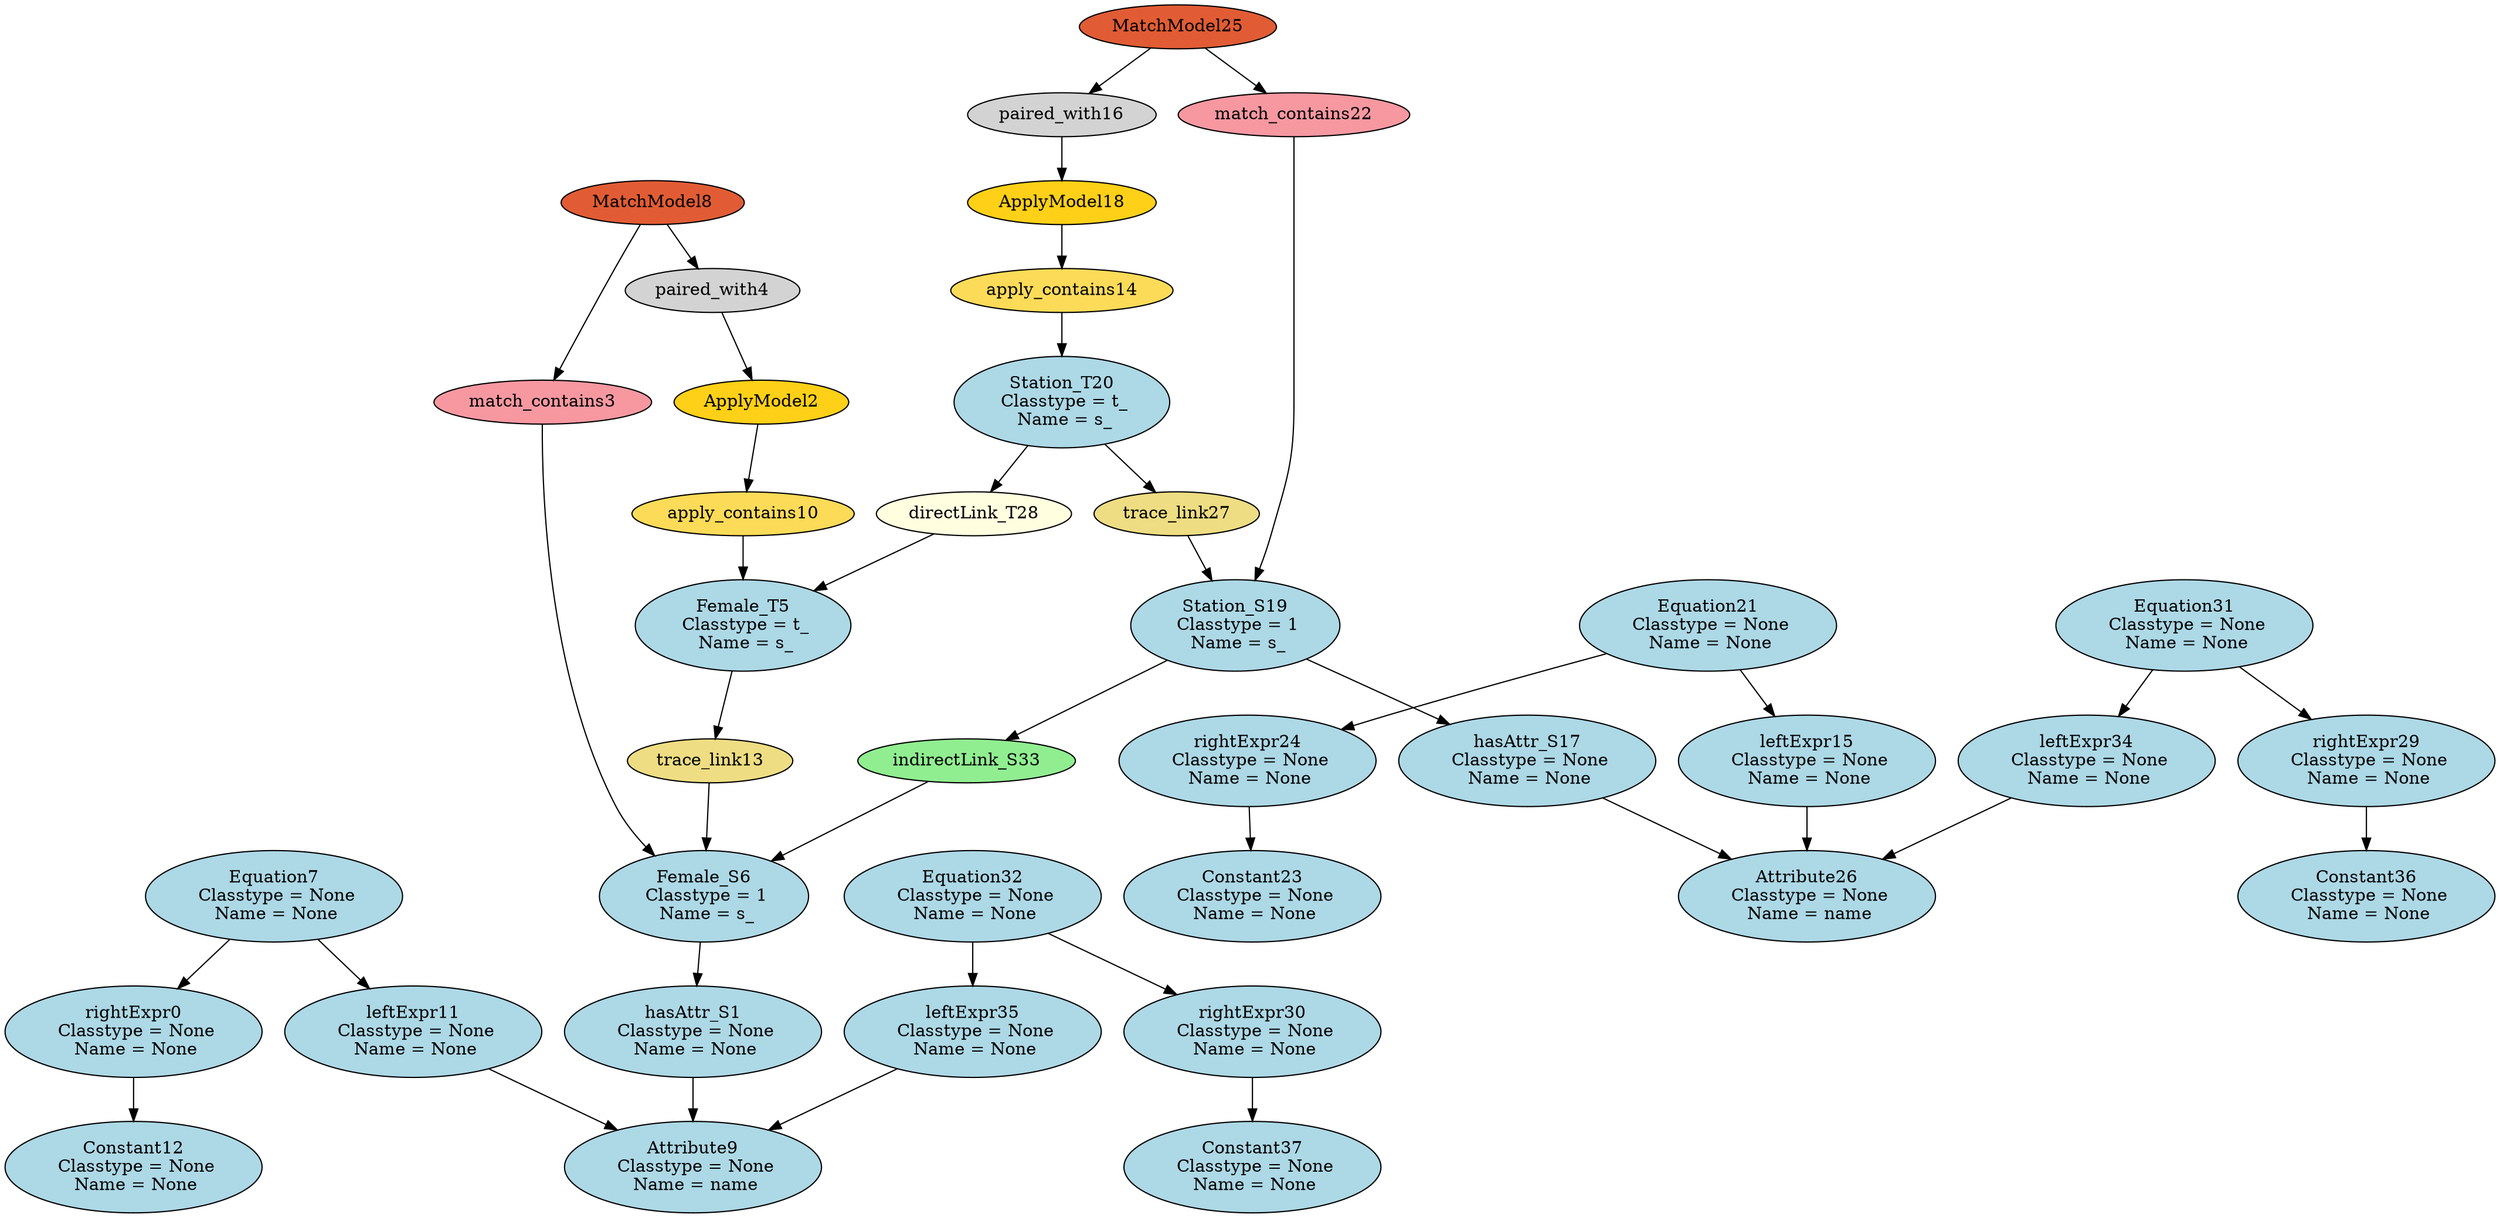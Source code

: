 digraph HEmptyPathCondition_HF2F_HS2S_HSF2SF {
"rightExpr0\n Classtype = None\n Name = None" [style=filled, fillcolor=lightblue];
"hasAttr_S1\n Classtype = None\n Name = None" [style=filled, fillcolor=lightblue];
ApplyModel2 [style=filled, fillcolor="#FED017"];
match_contains3 [style=filled, fillcolor="#F798A1"];
paired_with4 [style=filled, fillcolor=lightgray];
"Female_T5\n Classtype = t_\n Name = s_" [style=filled, fillcolor=lightblue];
"Female_S6\n Classtype = 1\n Name = s_" [style=filled, fillcolor=lightblue];
"Equation7\n Classtype = None\n Name = None" [style=filled, fillcolor=lightblue];
MatchModel8 [style=filled, fillcolor="#E15C34"];
"Attribute9\n Classtype = None\n Name = name" [style=filled, fillcolor=lightblue];
apply_contains10 [style=filled, fillcolor="#FCDB58"];
"leftExpr11\n Classtype = None\n Name = None" [style=filled, fillcolor=lightblue];
"Constant12\n Classtype = None\n Name = None" [style=filled, fillcolor=lightblue];
trace_link13 [style=filled, fillcolor=lightgoldenrod];
apply_contains14 [style=filled, fillcolor="#FCDB58"];
"leftExpr15\n Classtype = None\n Name = None" [style=filled, fillcolor=lightblue];
paired_with16 [style=filled, fillcolor=lightgray];
"hasAttr_S17\n Classtype = None\n Name = None" [style=filled, fillcolor=lightblue];
ApplyModel18 [style=filled, fillcolor="#FED017"];
"Station_S19\n Classtype = 1\n Name = s_" [style=filled, fillcolor=lightblue];
"Station_T20\n Classtype = t_\n Name = s_" [style=filled, fillcolor=lightblue];
"Equation21\n Classtype = None\n Name = None" [style=filled, fillcolor=lightblue];
match_contains22 [style=filled, fillcolor="#F798A1"];
"Constant23\n Classtype = None\n Name = None" [style=filled, fillcolor=lightblue];
"rightExpr24\n Classtype = None\n Name = None" [style=filled, fillcolor=lightblue];
MatchModel25 [style=filled, fillcolor="#E15C34"];
"Attribute26\n Classtype = None\n Name = name" [style=filled, fillcolor=lightblue];
trace_link27 [style=filled, fillcolor=lightgoldenrod];
"directLink_T28\n" [style=filled, fillcolor=lightyellow];
"rightExpr29\n Classtype = None\n Name = None" [style=filled, fillcolor=lightblue];
"rightExpr30\n Classtype = None\n Name = None" [style=filled, fillcolor=lightblue];
"Equation31\n Classtype = None\n Name = None" [style=filled, fillcolor=lightblue];
"Equation32\n Classtype = None\n Name = None" [style=filled, fillcolor=lightblue];
indirectLink_S33 [style=filled, fillcolor=lightgreen];
"leftExpr34\n Classtype = None\n Name = None" [style=filled, fillcolor=lightblue];
"leftExpr35\n Classtype = None\n Name = None" [style=filled, fillcolor=lightblue];
"Constant36\n Classtype = None\n Name = None" [style=filled, fillcolor=lightblue];
"Constant37\n Classtype = None\n Name = None" [style=filled, fillcolor=lightblue];
"Equation7\n Classtype = None\n Name = None" -> "rightExpr0\n Classtype = None\n Name = None";
"rightExpr0\n Classtype = None\n Name = None" -> "Constant12\n Classtype = None\n Name = None";
"Female_S6\n Classtype = 1\n Name = s_" -> "hasAttr_S1\n Classtype = None\n Name = None";
"hasAttr_S1\n Classtype = None\n Name = None" -> "Attribute9\n Classtype = None\n Name = name";
paired_with4 -> ApplyModel2;
ApplyModel2 -> apply_contains10;
MatchModel8 -> match_contains3;
match_contains3 -> "Female_S6\n Classtype = 1\n Name = s_";
MatchModel8 -> paired_with4;
apply_contains10 -> "Female_T5\n Classtype = t_\n Name = s_";
"Equation7\n Classtype = None\n Name = None" -> "leftExpr11\n Classtype = None\n Name = None";
"leftExpr11\n Classtype = None\n Name = None" -> "Attribute9\n Classtype = None\n Name = name";
trace_link13 -> "Female_S6\n Classtype = 1\n Name = s_";
"Female_T5\n Classtype = t_\n Name = s_" -> trace_link13;
ApplyModel18 -> apply_contains14;
apply_contains14 -> "Station_T20\n Classtype = t_\n Name = s_";
"Equation21\n Classtype = None\n Name = None" -> "leftExpr15\n Classtype = None\n Name = None";
"leftExpr15\n Classtype = None\n Name = None" -> "Attribute26\n Classtype = None\n Name = name";
MatchModel25 -> paired_with16;
paired_with16 -> ApplyModel18;
"Station_S19\n Classtype = 1\n Name = s_" -> "hasAttr_S17\n Classtype = None\n Name = None";
"hasAttr_S17\n Classtype = None\n Name = None" -> "Attribute26\n Classtype = None\n Name = name";
match_contains22 -> "Station_S19\n Classtype = 1\n Name = s_";
"Equation21\n Classtype = None\n Name = None" -> "rightExpr24\n Classtype = None\n Name = None";
MatchModel25 -> match_contains22;
"rightExpr24\n Classtype = None\n Name = None" -> "Constant23\n Classtype = None\n Name = None";
trace_link27 -> "Station_S19\n Classtype = 1\n Name = s_";
"Station_T20\n Classtype = t_\n Name = s_" -> trace_link27;
"Station_S19\n Classtype = 1\n Name = s_" -> indirectLink_S33;
indirectLink_S33 -> "Female_S6\n Classtype = 1\n Name = s_";
"Equation31\n Classtype = None\n Name = None" -> "rightExpr29\n Classtype = None\n Name = None";
"Equation31\n Classtype = None\n Name = None" -> "leftExpr34\n Classtype = None\n Name = None";
"rightExpr29\n Classtype = None\n Name = None" -> "Constant36\n Classtype = None\n Name = None";
"Equation32\n Classtype = None\n Name = None" -> "rightExpr30\n Classtype = None\n Name = None";
"Equation32\n Classtype = None\n Name = None" -> "leftExpr35\n Classtype = None\n Name = None";
"rightExpr30\n Classtype = None\n Name = None" -> "Constant37\n Classtype = None\n Name = None";
"leftExpr34\n Classtype = None\n Name = None" -> "Attribute26\n Classtype = None\n Name = name";
"leftExpr35\n Classtype = None\n Name = None" -> "Attribute9\n Classtype = None\n Name = name";
"Station_T20\n Classtype = t_\n Name = s_" -> "directLink_T28\n";
"directLink_T28\n" -> "Female_T5\n Classtype = t_\n Name = s_";
}
